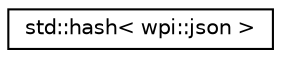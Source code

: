 digraph "Graphical Class Hierarchy"
{
  edge [fontname="Helvetica",fontsize="10",labelfontname="Helvetica",labelfontsize="10"];
  node [fontname="Helvetica",fontsize="10",shape=record];
  rankdir="LR";
  Node1 [label="std::hash\< wpi::json \>",height=0.2,width=0.4,color="black", fillcolor="white", style="filled",URL="$structstd_1_1hash_3_01wpi_1_1json_01_4.html",tooltip="hash value for JSON objects "];
}
